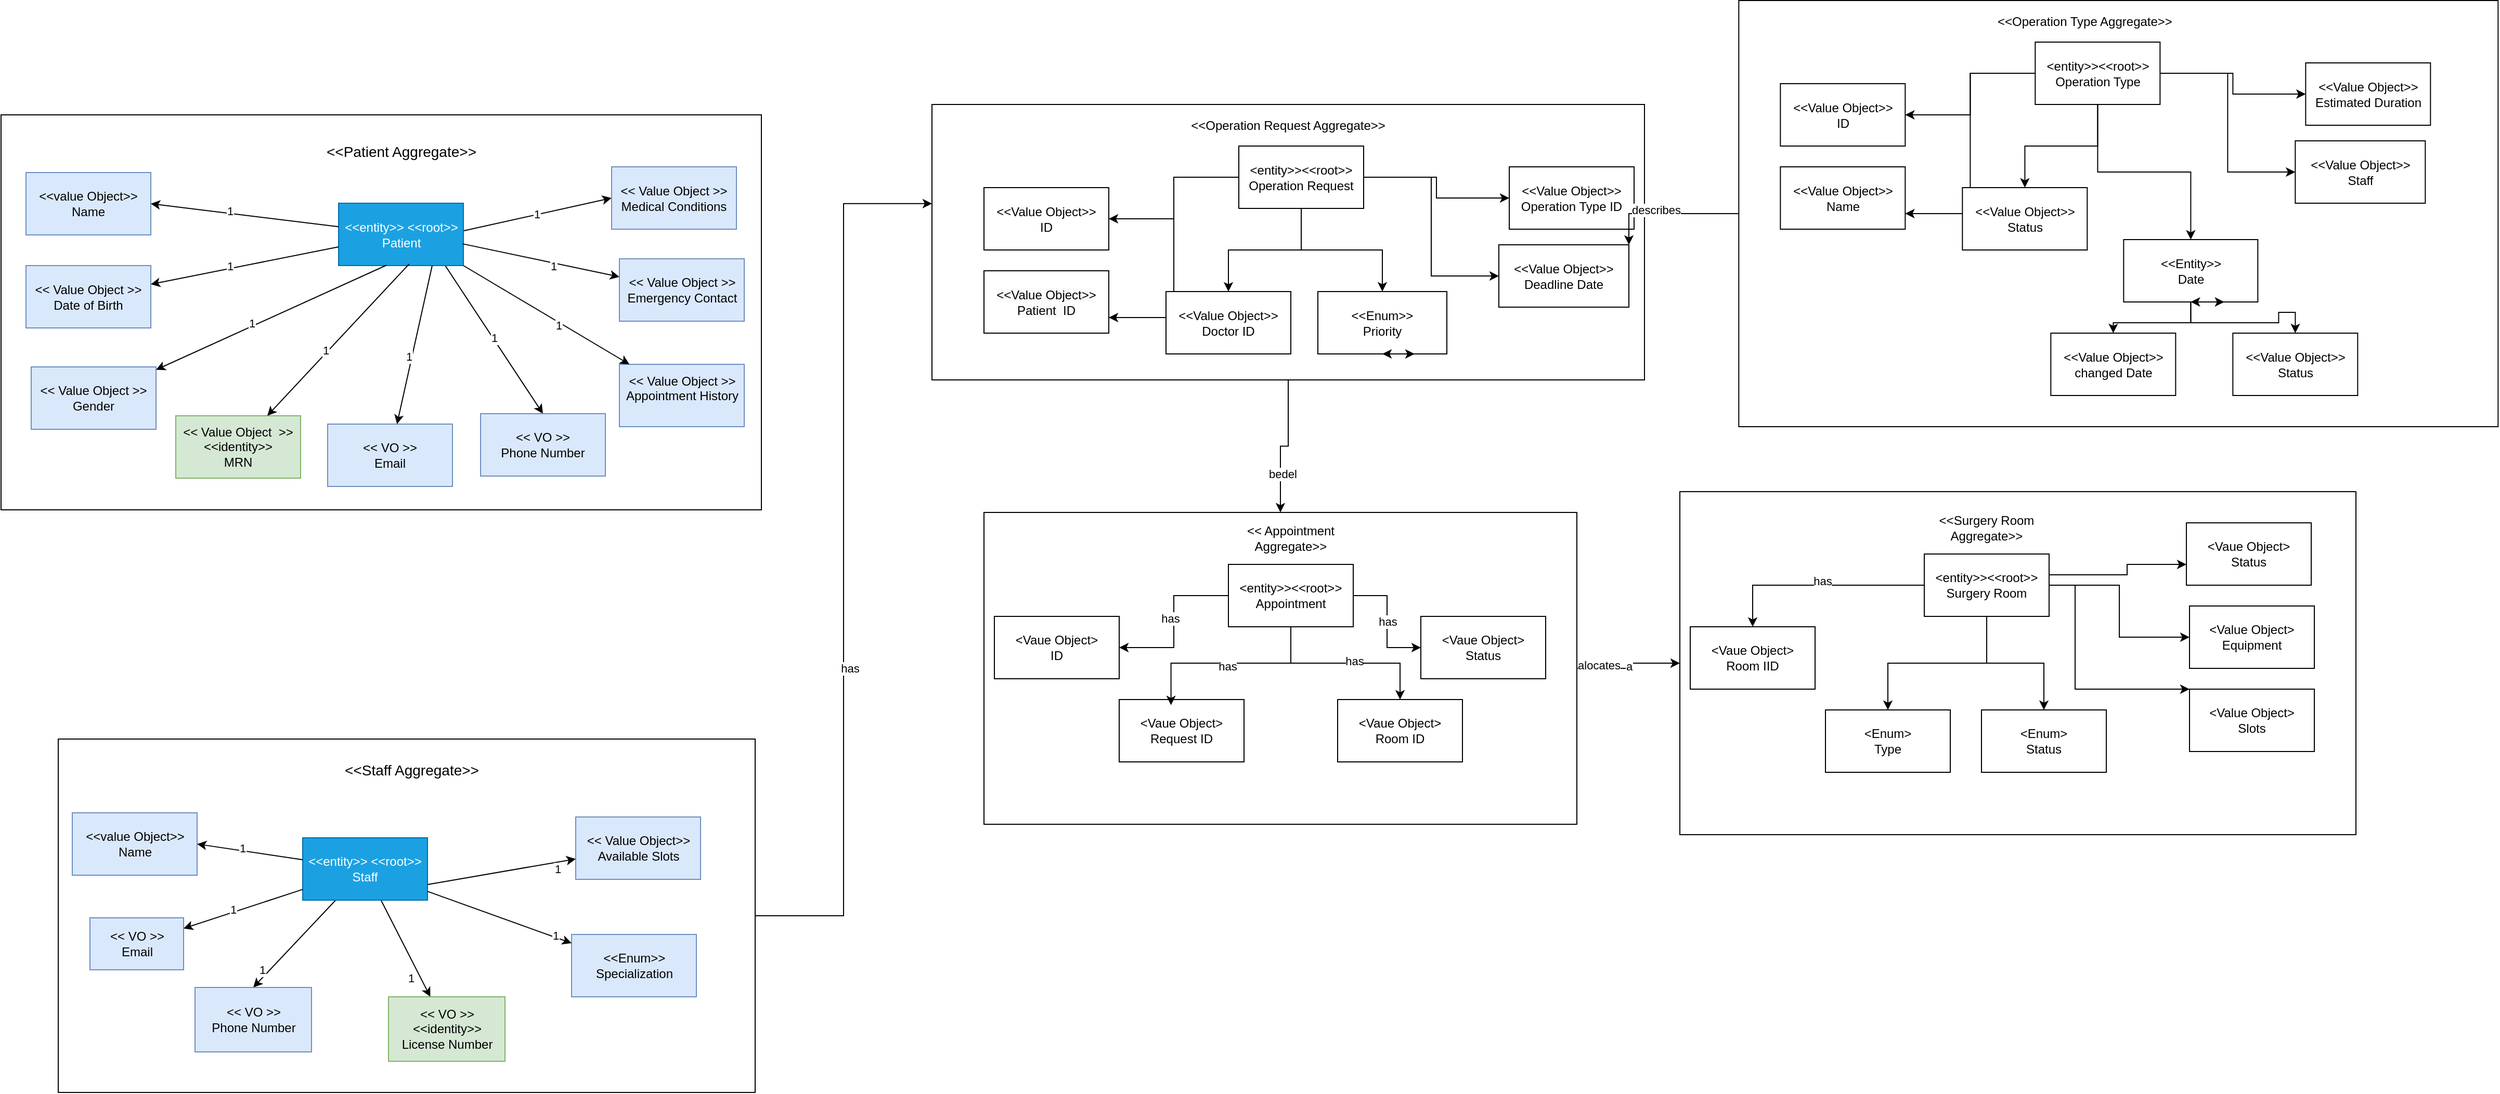 <mxfile version="24.7.17">
  <diagram name="Página-1" id="xOOwRSGVkReeLcyrMZhF">
    <mxGraphModel dx="2410" dy="1173" grid="0" gridSize="10" guides="1" tooltips="1" connect="1" arrows="1" fold="1" page="0" pageScale="1" pageWidth="827" pageHeight="1169" math="0" shadow="0">
      <root>
        <mxCell id="0" />
        <mxCell id="1" parent="0" />
        <mxCell id="wN8F5GumB-J_dPQ6Fp5H-1" value="" style="rounded=0;whiteSpace=wrap;html=1;" parent="1" vertex="1">
          <mxGeometry x="-824" y="-12.5" width="731" height="380" as="geometry" />
        </mxCell>
        <mxCell id="wN8F5GumB-J_dPQ6Fp5H-3" value="&lt;font style=&quot;font-size: 14px;&quot;&gt;&amp;lt;&amp;lt;Patient Aggregate&amp;gt;&amp;gt;&lt;/font&gt;" style="text;html=1;align=center;verticalAlign=middle;whiteSpace=wrap;rounded=0;" parent="1" vertex="1">
          <mxGeometry x="-524.5" y="3" width="170" height="40" as="geometry" />
        </mxCell>
        <mxCell id="7uiDFwIzhClPfmELk37a-361" style="edgeStyle=orthogonalEdgeStyle;rounded=0;orthogonalLoop=1;jettySize=auto;html=1;" parent="1" source="wN8F5GumB-J_dPQ6Fp5H-9" target="wN8F5GumB-J_dPQ6Fp5H-25" edge="1">
          <mxGeometry relative="1" as="geometry" />
        </mxCell>
        <mxCell id="7uiDFwIzhClPfmELk37a-362" value="bedel" style="edgeLabel;html=1;align=center;verticalAlign=middle;resizable=0;points=[];" parent="7uiDFwIzhClPfmELk37a-361" vertex="1" connectable="0">
          <mxGeometry x="0.438" y="2" relative="1" as="geometry">
            <mxPoint y="1" as="offset" />
          </mxGeometry>
        </mxCell>
        <mxCell id="wN8F5GumB-J_dPQ6Fp5H-9" value="" style="rounded=0;whiteSpace=wrap;html=1;" parent="1" vertex="1">
          <mxGeometry x="71" y="-22.5" width="685" height="265" as="geometry" />
        </mxCell>
        <mxCell id="wN8F5GumB-J_dPQ6Fp5H-10" value="&amp;lt;&amp;lt;Operation Request Aggregate&amp;gt;&amp;gt;" style="text;html=1;align=center;verticalAlign=middle;whiteSpace=wrap;rounded=0;" parent="1" vertex="1">
          <mxGeometry x="271" y="-17.5" width="285" height="30" as="geometry" />
        </mxCell>
        <mxCell id="7uiDFwIzhClPfmELk37a-375" value="a" style="edgeStyle=orthogonalEdgeStyle;rounded=0;orthogonalLoop=1;jettySize=auto;html=1;" parent="1" source="wN8F5GumB-J_dPQ6Fp5H-25" target="7uiDFwIzhClPfmELk37a-207" edge="1">
          <mxGeometry relative="1" as="geometry" />
        </mxCell>
        <mxCell id="7uiDFwIzhClPfmELk37a-376" value="alocates" style="edgeLabel;html=1;align=center;verticalAlign=middle;resizable=0;points=[];" parent="7uiDFwIzhClPfmELk37a-375" vertex="1" connectable="0">
          <mxGeometry x="-0.56" y="3" relative="1" as="geometry">
            <mxPoint x="-2" as="offset" />
          </mxGeometry>
        </mxCell>
        <mxCell id="wN8F5GumB-J_dPQ6Fp5H-25" value="" style="rounded=0;whiteSpace=wrap;html=1;" parent="1" vertex="1">
          <mxGeometry x="121" y="370" width="570" height="300" as="geometry" />
        </mxCell>
        <mxCell id="wN8F5GumB-J_dPQ6Fp5H-26" value="&amp;lt;&amp;lt; Appointment Aggregate&amp;gt;&amp;gt;" style="text;html=1;align=center;verticalAlign=middle;whiteSpace=wrap;rounded=0;" parent="1" vertex="1">
          <mxGeometry x="341" y="380" width="150" height="30" as="geometry" />
        </mxCell>
        <mxCell id="IDjlgX7JRH8aWyAQTHK2-2" style="rounded=0;orthogonalLoop=1;jettySize=auto;html=1;entryX=0;entryY=0.5;entryDx=0;entryDy=0;exitX=1.003;exitY=0.442;exitDx=0;exitDy=0;exitPerimeter=0;" edge="1" parent="1" source="wN8F5GumB-J_dPQ6Fp5H-30" target="IDjlgX7JRH8aWyAQTHK2-1">
          <mxGeometry relative="1" as="geometry" />
        </mxCell>
        <mxCell id="IDjlgX7JRH8aWyAQTHK2-7" value="1" style="edgeLabel;html=1;align=center;verticalAlign=middle;resizable=0;points=[];" vertex="1" connectable="0" parent="IDjlgX7JRH8aWyAQTHK2-2">
          <mxGeometry x="-0.008" y="1" relative="1" as="geometry">
            <mxPoint as="offset" />
          </mxGeometry>
        </mxCell>
        <mxCell id="IDjlgX7JRH8aWyAQTHK2-5" style="rounded=0;orthogonalLoop=1;jettySize=auto;html=1;entryX=0.5;entryY=0;entryDx=0;entryDy=0;exitX=0.846;exitY=0.975;exitDx=0;exitDy=0;exitPerimeter=0;" edge="1" parent="1" source="wN8F5GumB-J_dPQ6Fp5H-30" target="IDjlgX7JRH8aWyAQTHK2-4">
          <mxGeometry relative="1" as="geometry" />
        </mxCell>
        <mxCell id="IDjlgX7JRH8aWyAQTHK2-6" value="1" style="edgeLabel;html=1;align=center;verticalAlign=middle;resizable=0;points=[];" vertex="1" connectable="0" parent="IDjlgX7JRH8aWyAQTHK2-5">
          <mxGeometry x="-0.013" y="1" relative="1" as="geometry">
            <mxPoint as="offset" />
          </mxGeometry>
        </mxCell>
        <mxCell id="wN8F5GumB-J_dPQ6Fp5H-30" value="&amp;lt;&amp;lt;entity&amp;gt;&amp;gt; &amp;lt;&amp;lt;root&amp;gt;&amp;gt;&lt;div&gt;Patient&lt;/div&gt;" style="rounded=0;whiteSpace=wrap;html=1;fillColor=#1ba1e2;fontColor=#ffffff;strokeColor=#006EAF;" parent="1" vertex="1">
          <mxGeometry x="-499.5" y="72.5" width="120" height="60" as="geometry" />
        </mxCell>
        <mxCell id="wN8F5GumB-J_dPQ6Fp5H-37" value="&amp;lt;&amp;lt;value Object&amp;gt;&amp;gt;&lt;div&gt;Name&lt;br&gt;&lt;/div&gt;" style="rounded=0;whiteSpace=wrap;html=1;fillColor=#dae8fc;strokeColor=#6c8ebf;" parent="1" vertex="1">
          <mxGeometry x="-800" y="43" width="120" height="60" as="geometry" />
        </mxCell>
        <mxCell id="wN8F5GumB-J_dPQ6Fp5H-42" value="" style="endArrow=classic;html=1;rounded=0;entryX=1;entryY=0.5;entryDx=0;entryDy=0;" parent="1" source="wN8F5GumB-J_dPQ6Fp5H-30" target="wN8F5GumB-J_dPQ6Fp5H-37" edge="1">
          <mxGeometry width="50" height="50" relative="1" as="geometry">
            <mxPoint x="-479.5" y="207.5" as="sourcePoint" />
            <mxPoint x="-544.5" y="212.5" as="targetPoint" />
          </mxGeometry>
        </mxCell>
        <mxCell id="wN8F5GumB-J_dPQ6Fp5H-44" value="&lt;div&gt;1&lt;/div&gt;" style="edgeLabel;html=1;align=center;verticalAlign=middle;resizable=0;points=[];" parent="wN8F5GumB-J_dPQ6Fp5H-42" vertex="1" connectable="0">
          <mxGeometry x="0.158" y="-3" relative="1" as="geometry">
            <mxPoint as="offset" />
          </mxGeometry>
        </mxCell>
        <mxCell id="wN8F5GumB-J_dPQ6Fp5H-48" value="&amp;lt;&amp;lt; VO &amp;gt;&amp;gt;&lt;div&gt;Email&lt;/div&gt;" style="rounded=0;whiteSpace=wrap;html=1;fillColor=#dae8fc;strokeColor=#6c8ebf;" parent="1" vertex="1">
          <mxGeometry x="-510" y="285" width="120" height="60" as="geometry" />
        </mxCell>
        <mxCell id="wN8F5GumB-J_dPQ6Fp5H-49" value="" style="endArrow=classic;html=1;rounded=0;exitX=0.75;exitY=1;exitDx=0;exitDy=0;" parent="1" source="wN8F5GumB-J_dPQ6Fp5H-30" target="wN8F5GumB-J_dPQ6Fp5H-48" edge="1">
          <mxGeometry width="50" height="50" relative="1" as="geometry">
            <mxPoint x="-406.5" y="102.5" as="sourcePoint" />
            <mxPoint x="-364.5" y="202.5" as="targetPoint" />
          </mxGeometry>
        </mxCell>
        <mxCell id="wN8F5GumB-J_dPQ6Fp5H-50" value="1" style="edgeLabel;html=1;align=center;verticalAlign=middle;resizable=0;points=[];" parent="wN8F5GumB-J_dPQ6Fp5H-49" vertex="1" connectable="0">
          <mxGeometry x="0.158" y="-3" relative="1" as="geometry">
            <mxPoint as="offset" />
          </mxGeometry>
        </mxCell>
        <mxCell id="7uiDFwIzhClPfmELk37a-6" value="&amp;lt;&amp;lt; Value Object &amp;nbsp;&amp;gt;&amp;gt;&lt;div&gt;&amp;lt;&amp;lt;identity&amp;gt;&amp;gt;&lt;br&gt;&lt;div&gt;MRN&lt;/div&gt;&lt;/div&gt;" style="rounded=0;whiteSpace=wrap;html=1;fillColor=#d5e8d4;strokeColor=#82b366;" parent="1" vertex="1">
          <mxGeometry x="-656" y="277" width="120" height="60" as="geometry" />
        </mxCell>
        <mxCell id="7uiDFwIzhClPfmELk37a-7" value="" style="endArrow=classic;html=1;rounded=0;exitX=0.565;exitY=0.975;exitDx=0;exitDy=0;exitPerimeter=0;" parent="1" source="wN8F5GumB-J_dPQ6Fp5H-30" target="7uiDFwIzhClPfmELk37a-6" edge="1">
          <mxGeometry width="50" height="50" relative="1" as="geometry">
            <mxPoint x="-312" y="142.5" as="sourcePoint" />
            <mxPoint x="-237" y="212.5" as="targetPoint" />
          </mxGeometry>
        </mxCell>
        <mxCell id="7uiDFwIzhClPfmELk37a-8" value="1" style="edgeLabel;html=1;align=center;verticalAlign=middle;resizable=0;points=[];" parent="7uiDFwIzhClPfmELk37a-7" vertex="1" connectable="0">
          <mxGeometry x="0.158" y="-3" relative="1" as="geometry">
            <mxPoint as="offset" />
          </mxGeometry>
        </mxCell>
        <mxCell id="7uiDFwIzhClPfmELk37a-9" value="&amp;lt;&amp;lt; Value Object &amp;gt;&amp;gt;&lt;div&gt;Emergency Contact&lt;/div&gt;" style="rounded=0;whiteSpace=wrap;html=1;fillColor=#dae8fc;strokeColor=#6c8ebf;" parent="1" vertex="1">
          <mxGeometry x="-229.5" y="126" width="120" height="60" as="geometry" />
        </mxCell>
        <mxCell id="7uiDFwIzhClPfmELk37a-10" value="" style="endArrow=classic;html=1;rounded=0;exitX=0.993;exitY=0.651;exitDx=0;exitDy=0;exitPerimeter=0;" parent="1" source="wN8F5GumB-J_dPQ6Fp5H-30" target="7uiDFwIzhClPfmELk37a-9" edge="1">
          <mxGeometry width="50" height="50" relative="1" as="geometry">
            <mxPoint x="-163.5" y="112.5" as="sourcePoint" />
            <mxPoint x="-88.5" y="182.5" as="targetPoint" />
          </mxGeometry>
        </mxCell>
        <mxCell id="7uiDFwIzhClPfmELk37a-11" value="1" style="edgeLabel;html=1;align=center;verticalAlign=middle;resizable=0;points=[];" parent="7uiDFwIzhClPfmELk37a-10" vertex="1" connectable="0">
          <mxGeometry x="0.158" y="-3" relative="1" as="geometry">
            <mxPoint as="offset" />
          </mxGeometry>
        </mxCell>
        <mxCell id="7uiDFwIzhClPfmELk37a-13" value="&amp;lt;&amp;lt; Value Object &amp;gt;&amp;gt;&lt;div&gt;Appointment History&lt;/div&gt;&lt;div&gt;&lt;br&gt;&lt;/div&gt;" style="rounded=0;whiteSpace=wrap;html=1;fillColor=#dae8fc;strokeColor=#6c8ebf;" parent="1" vertex="1">
          <mxGeometry x="-229.5" y="227.5" width="120" height="60" as="geometry" />
        </mxCell>
        <mxCell id="7uiDFwIzhClPfmELk37a-14" value="" style="endArrow=classic;html=1;rounded=0;exitX=1;exitY=1;exitDx=0;exitDy=0;" parent="1" source="wN8F5GumB-J_dPQ6Fp5H-30" target="7uiDFwIzhClPfmELk37a-13" edge="1">
          <mxGeometry width="50" height="50" relative="1" as="geometry">
            <mxPoint x="-409.5" y="162.5" as="sourcePoint" />
            <mxPoint x="-334.5" y="232.5" as="targetPoint" />
          </mxGeometry>
        </mxCell>
        <mxCell id="7uiDFwIzhClPfmELk37a-15" value="1" style="edgeLabel;html=1;align=center;verticalAlign=middle;resizable=0;points=[];" parent="7uiDFwIzhClPfmELk37a-14" vertex="1" connectable="0">
          <mxGeometry x="0.158" y="-3" relative="1" as="geometry">
            <mxPoint as="offset" />
          </mxGeometry>
        </mxCell>
        <mxCell id="7uiDFwIzhClPfmELk37a-16" value="&amp;lt;&amp;lt; Value Object &amp;gt;&amp;gt;&lt;div&gt;Date of Birth&lt;/div&gt;" style="rounded=0;whiteSpace=wrap;html=1;fillColor=#dae8fc;strokeColor=#6c8ebf;" parent="1" vertex="1">
          <mxGeometry x="-800" y="132.5" width="120" height="60" as="geometry" />
        </mxCell>
        <mxCell id="7uiDFwIzhClPfmELk37a-17" value="" style="endArrow=classic;html=1;rounded=0;" parent="1" source="wN8F5GumB-J_dPQ6Fp5H-30" target="7uiDFwIzhClPfmELk37a-16" edge="1">
          <mxGeometry width="50" height="50" relative="1" as="geometry">
            <mxPoint x="-399.5" y="172.5" as="sourcePoint" />
            <mxPoint x="-324.5" y="242.5" as="targetPoint" />
          </mxGeometry>
        </mxCell>
        <mxCell id="7uiDFwIzhClPfmELk37a-18" value="&lt;div&gt;1&lt;/div&gt;" style="edgeLabel;html=1;align=center;verticalAlign=middle;resizable=0;points=[];" parent="7uiDFwIzhClPfmELk37a-17" vertex="1" connectable="0">
          <mxGeometry x="0.158" y="-3" relative="1" as="geometry">
            <mxPoint as="offset" />
          </mxGeometry>
        </mxCell>
        <mxCell id="7uiDFwIzhClPfmELk37a-19" value="&amp;lt;&amp;lt; Value Object &amp;gt;&amp;gt;&lt;div&gt;Gender&lt;/div&gt;" style="rounded=0;whiteSpace=wrap;html=1;fillColor=#dae8fc;strokeColor=#6c8ebf;" parent="1" vertex="1">
          <mxGeometry x="-795" y="230" width="120" height="60" as="geometry" />
        </mxCell>
        <mxCell id="7uiDFwIzhClPfmELk37a-20" value="" style="endArrow=classic;html=1;rounded=0;exitX=0.384;exitY=0.994;exitDx=0;exitDy=0;exitPerimeter=0;" parent="1" source="wN8F5GumB-J_dPQ6Fp5H-30" target="7uiDFwIzhClPfmELk37a-19" edge="1">
          <mxGeometry width="50" height="50" relative="1" as="geometry">
            <mxPoint x="-389.5" y="182.5" as="sourcePoint" />
            <mxPoint x="-314.5" y="252.5" as="targetPoint" />
          </mxGeometry>
        </mxCell>
        <mxCell id="7uiDFwIzhClPfmELk37a-21" value="1" style="edgeLabel;html=1;align=center;verticalAlign=middle;resizable=0;points=[];" parent="7uiDFwIzhClPfmELk37a-20" vertex="1" connectable="0">
          <mxGeometry x="0.158" y="-3" relative="1" as="geometry">
            <mxPoint as="offset" />
          </mxGeometry>
        </mxCell>
        <mxCell id="7uiDFwIzhClPfmELk37a-151" value="" style="rounded=0;whiteSpace=wrap;html=1;" parent="1" vertex="1">
          <mxGeometry x="-769" y="588" width="670" height="340" as="geometry" />
        </mxCell>
        <mxCell id="7uiDFwIzhClPfmELk37a-152" value="&lt;font style=&quot;font-size: 14px;&quot;&gt;&amp;lt;&amp;lt;Staff Aggregate&amp;gt;&amp;gt;&lt;/font&gt;" style="text;html=1;align=center;verticalAlign=middle;whiteSpace=wrap;rounded=0;" parent="1" vertex="1">
          <mxGeometry x="-514" y="598" width="170" height="40" as="geometry" />
        </mxCell>
        <mxCell id="IDjlgX7JRH8aWyAQTHK2-10" style="rounded=0;orthogonalLoop=1;jettySize=auto;html=1;entryX=0.5;entryY=0;entryDx=0;entryDy=0;" edge="1" parent="1" source="7uiDFwIzhClPfmELk37a-153" target="IDjlgX7JRH8aWyAQTHK2-9">
          <mxGeometry relative="1" as="geometry" />
        </mxCell>
        <mxCell id="IDjlgX7JRH8aWyAQTHK2-13" value="1" style="edgeLabel;html=1;align=center;verticalAlign=middle;resizable=0;points=[];" vertex="1" connectable="0" parent="IDjlgX7JRH8aWyAQTHK2-10">
          <mxGeometry x="-0.189" y="1" relative="1" as="geometry">
            <mxPoint x="-39" y="32" as="offset" />
          </mxGeometry>
        </mxCell>
        <mxCell id="IDjlgX7JRH8aWyAQTHK2-15" style="rounded=0;orthogonalLoop=1;jettySize=auto;html=1;" edge="1" parent="1" source="7uiDFwIzhClPfmELk37a-153" target="IDjlgX7JRH8aWyAQTHK2-11">
          <mxGeometry relative="1" as="geometry" />
        </mxCell>
        <mxCell id="IDjlgX7JRH8aWyAQTHK2-16" value="1" style="edgeLabel;html=1;align=center;verticalAlign=middle;resizable=0;points=[];" vertex="1" connectable="0" parent="IDjlgX7JRH8aWyAQTHK2-15">
          <mxGeometry x="-0.122" y="-1" relative="1" as="geometry">
            <mxPoint x="8" y="33" as="offset" />
          </mxGeometry>
        </mxCell>
        <mxCell id="7uiDFwIzhClPfmELk37a-153" value="&amp;lt;&amp;lt;entity&amp;gt;&amp;gt; &amp;lt;&amp;lt;root&amp;gt;&amp;gt;&lt;div&gt;Staff&lt;/div&gt;" style="rounded=0;whiteSpace=wrap;html=1;fillColor=#1ba1e2;fontColor=#ffffff;strokeColor=#006EAF;" parent="1" vertex="1">
          <mxGeometry x="-534" y="683" width="120" height="60" as="geometry" />
        </mxCell>
        <mxCell id="7uiDFwIzhClPfmELk37a-156" value="&amp;lt;&amp;lt;value Object&amp;gt;&amp;gt;&lt;div&gt;Name&lt;/div&gt;" style="rounded=0;whiteSpace=wrap;html=1;fillColor=#dae8fc;strokeColor=#6c8ebf;" parent="1" vertex="1">
          <mxGeometry x="-755.5" y="659" width="120" height="60" as="geometry" />
        </mxCell>
        <mxCell id="7uiDFwIzhClPfmELk37a-160" value="" style="endArrow=classic;html=1;rounded=0;entryX=1;entryY=0.5;entryDx=0;entryDy=0;" parent="1" source="7uiDFwIzhClPfmELk37a-153" target="7uiDFwIzhClPfmELk37a-156" edge="1">
          <mxGeometry width="50" height="50" relative="1" as="geometry">
            <mxPoint x="-524" y="818" as="sourcePoint" />
            <mxPoint x="-589" y="823" as="targetPoint" />
          </mxGeometry>
        </mxCell>
        <mxCell id="7uiDFwIzhClPfmELk37a-161" value="1" style="edgeLabel;html=1;align=center;verticalAlign=middle;resizable=0;points=[];" parent="7uiDFwIzhClPfmELk37a-160" vertex="1" connectable="0">
          <mxGeometry x="0.158" y="-3" relative="1" as="geometry">
            <mxPoint as="offset" />
          </mxGeometry>
        </mxCell>
        <mxCell id="7uiDFwIzhClPfmELk37a-169" value="&amp;lt;&amp;lt; Value Object&amp;gt;&amp;gt;&lt;div&gt;Available Slots&lt;/div&gt;" style="rounded=0;whiteSpace=wrap;html=1;fillColor=#dae8fc;strokeColor=#6c8ebf;" parent="1" vertex="1">
          <mxGeometry x="-271.5" y="663" width="120" height="60" as="geometry" />
        </mxCell>
        <mxCell id="7uiDFwIzhClPfmELk37a-170" value="" style="endArrow=classic;html=1;rounded=0;exitX=1;exitY=0.75;exitDx=0;exitDy=0;" parent="1" source="7uiDFwIzhClPfmELk37a-153" target="7uiDFwIzhClPfmELk37a-169" edge="1">
          <mxGeometry width="50" height="50" relative="1" as="geometry">
            <mxPoint x="-208" y="723" as="sourcePoint" />
            <mxPoint x="-133" y="793" as="targetPoint" />
          </mxGeometry>
        </mxCell>
        <mxCell id="7uiDFwIzhClPfmELk37a-171" value="1" style="edgeLabel;html=1;align=center;verticalAlign=middle;resizable=0;points=[];" parent="7uiDFwIzhClPfmELk37a-170" vertex="1" connectable="0">
          <mxGeometry x="0.158" y="-3" relative="1" as="geometry">
            <mxPoint x="42" y="-4" as="offset" />
          </mxGeometry>
        </mxCell>
        <mxCell id="7uiDFwIzhClPfmELk37a-175" value="&amp;lt;&amp;lt;Enum&amp;gt;&amp;gt;&lt;div&gt;Specialization&lt;/div&gt;" style="rounded=0;whiteSpace=wrap;html=1;fillColor=#dae8fc;strokeColor=#6c8ebf;" parent="1" vertex="1">
          <mxGeometry x="-275.5" y="776" width="120" height="60" as="geometry" />
        </mxCell>
        <mxCell id="7uiDFwIzhClPfmELk37a-176" value="" style="endArrow=classic;html=1;rounded=0;" parent="1" source="7uiDFwIzhClPfmELk37a-153" target="7uiDFwIzhClPfmELk37a-175" edge="1">
          <mxGeometry width="50" height="50" relative="1" as="geometry">
            <mxPoint x="-444" y="783" as="sourcePoint" />
            <mxPoint x="-369" y="853" as="targetPoint" />
          </mxGeometry>
        </mxCell>
        <mxCell id="7uiDFwIzhClPfmELk37a-177" value="1" style="edgeLabel;html=1;align=center;verticalAlign=middle;resizable=0;points=[];" parent="7uiDFwIzhClPfmELk37a-176" vertex="1" connectable="0">
          <mxGeometry x="0.158" y="-3" relative="1" as="geometry">
            <mxPoint x="44" y="11" as="offset" />
          </mxGeometry>
        </mxCell>
        <mxCell id="7uiDFwIzhClPfmELk37a-183" value="&amp;lt;&amp;lt; VO &amp;gt;&amp;gt;&lt;div&gt;Email&lt;/div&gt;" style="rounded=0;whiteSpace=wrap;html=1;fillColor=#dae8fc;strokeColor=#6c8ebf;" parent="1" vertex="1">
          <mxGeometry x="-738.5" y="760" width="90" height="50" as="geometry" />
        </mxCell>
        <mxCell id="7uiDFwIzhClPfmELk37a-184" value="" style="endArrow=classic;html=1;rounded=0;" parent="1" source="7uiDFwIzhClPfmELk37a-153" target="7uiDFwIzhClPfmELk37a-183" edge="1">
          <mxGeometry width="50" height="50" relative="1" as="geometry">
            <mxPoint x="-474" y="753" as="sourcePoint" />
            <mxPoint x="-454" y="823" as="targetPoint" />
          </mxGeometry>
        </mxCell>
        <mxCell id="7uiDFwIzhClPfmELk37a-185" value="&lt;div&gt;1&lt;/div&gt;" style="edgeLabel;html=1;align=center;verticalAlign=middle;resizable=0;points=[];" parent="7uiDFwIzhClPfmELk37a-184" vertex="1" connectable="0">
          <mxGeometry x="0.158" y="-3" relative="1" as="geometry">
            <mxPoint as="offset" />
          </mxGeometry>
        </mxCell>
        <mxCell id="7uiDFwIzhClPfmELk37a-195" value="" style="edgeStyle=orthogonalEdgeStyle;rounded=0;orthogonalLoop=1;jettySize=auto;html=1;" parent="1" source="7uiDFwIzhClPfmELk37a-193" target="7uiDFwIzhClPfmELk37a-194" edge="1">
          <mxGeometry relative="1" as="geometry" />
        </mxCell>
        <mxCell id="7uiDFwIzhClPfmELk37a-196" value="has" style="edgeLabel;html=1;align=center;verticalAlign=middle;resizable=0;points=[];" parent="7uiDFwIzhClPfmELk37a-195" vertex="1" connectable="0">
          <mxGeometry x="-0.041" y="-4" relative="1" as="geometry">
            <mxPoint as="offset" />
          </mxGeometry>
        </mxCell>
        <mxCell id="7uiDFwIzhClPfmELk37a-199" value="" style="edgeStyle=orthogonalEdgeStyle;rounded=0;orthogonalLoop=1;jettySize=auto;html=1;" parent="1" source="7uiDFwIzhClPfmELk37a-193" target="7uiDFwIzhClPfmELk37a-201" edge="1">
          <mxGeometry relative="1" as="geometry" />
        </mxCell>
        <mxCell id="7uiDFwIzhClPfmELk37a-244" value="has" style="edgeLabel;html=1;align=center;verticalAlign=middle;resizable=0;points=[];" parent="7uiDFwIzhClPfmELk37a-199" vertex="1" connectable="0">
          <mxGeometry x="0.092" y="2" relative="1" as="geometry">
            <mxPoint as="offset" />
          </mxGeometry>
        </mxCell>
        <mxCell id="7uiDFwIzhClPfmELk37a-204" value="has" style="edgeStyle=orthogonalEdgeStyle;rounded=0;orthogonalLoop=1;jettySize=auto;html=1;" parent="1" source="7uiDFwIzhClPfmELk37a-193" target="7uiDFwIzhClPfmELk37a-203" edge="1">
          <mxGeometry relative="1" as="geometry" />
        </mxCell>
        <mxCell id="7uiDFwIzhClPfmELk37a-193" value="&amp;lt;entity&amp;gt;&amp;gt;&amp;lt;&amp;lt;root&amp;gt;&amp;gt;&lt;div&gt;Appointment&lt;/div&gt;" style="rounded=0;whiteSpace=wrap;html=1;" parent="1" vertex="1">
          <mxGeometry x="356" y="420" width="120" height="60" as="geometry" />
        </mxCell>
        <mxCell id="7uiDFwIzhClPfmELk37a-194" value="&amp;lt;Vaue Object&amp;gt;&lt;div&gt;ID&lt;/div&gt;" style="rounded=0;whiteSpace=wrap;html=1;" parent="1" vertex="1">
          <mxGeometry x="131" y="470" width="120" height="60" as="geometry" />
        </mxCell>
        <mxCell id="7uiDFwIzhClPfmELk37a-198" value="&amp;lt;Vaue Object&amp;gt;&lt;div&gt;Request ID&lt;/div&gt;" style="rounded=0;whiteSpace=wrap;html=1;" parent="1" vertex="1">
          <mxGeometry x="251" y="550" width="120" height="60" as="geometry" />
        </mxCell>
        <mxCell id="7uiDFwIzhClPfmELk37a-201" value="&amp;lt;Vaue Object&amp;gt;&lt;div&gt;Room ID&lt;/div&gt;" style="rounded=0;whiteSpace=wrap;html=1;" parent="1" vertex="1">
          <mxGeometry x="461" y="550" width="120" height="60" as="geometry" />
        </mxCell>
        <mxCell id="7uiDFwIzhClPfmELk37a-202" value="" style="edgeStyle=orthogonalEdgeStyle;rounded=0;orthogonalLoop=1;jettySize=auto;html=1;entryX=0.415;entryY=0.09;entryDx=0;entryDy=0;entryPerimeter=0;" parent="1" source="7uiDFwIzhClPfmELk37a-193" target="7uiDFwIzhClPfmELk37a-198" edge="1">
          <mxGeometry relative="1" as="geometry">
            <mxPoint x="411" y="490" as="sourcePoint" />
            <mxPoint x="501" y="560" as="targetPoint" />
          </mxGeometry>
        </mxCell>
        <mxCell id="7uiDFwIzhClPfmELk37a-243" value="has" style="edgeLabel;html=1;align=center;verticalAlign=middle;resizable=0;points=[];" parent="7uiDFwIzhClPfmELk37a-202" vertex="1" connectable="0">
          <mxGeometry x="0.006" y="3" relative="1" as="geometry">
            <mxPoint as="offset" />
          </mxGeometry>
        </mxCell>
        <mxCell id="7uiDFwIzhClPfmELk37a-203" value="&amp;lt;Vaue Object&amp;gt;&lt;br&gt;&lt;div&gt;Status&lt;/div&gt;" style="whiteSpace=wrap;html=1;rounded=0;" parent="1" vertex="1">
          <mxGeometry x="541" y="470" width="120" height="60" as="geometry" />
        </mxCell>
        <mxCell id="7uiDFwIzhClPfmELk37a-207" value="" style="rounded=0;whiteSpace=wrap;html=1;" parent="1" vertex="1">
          <mxGeometry x="790" y="350" width="650" height="330" as="geometry" />
        </mxCell>
        <mxCell id="7uiDFwIzhClPfmELk37a-208" value="&amp;lt;&amp;lt;Surgery Room Aggregate&amp;gt;&amp;gt;" style="text;html=1;align=center;verticalAlign=middle;whiteSpace=wrap;rounded=0;" parent="1" vertex="1">
          <mxGeometry x="1010" y="370" width="150" height="30" as="geometry" />
        </mxCell>
        <mxCell id="7uiDFwIzhClPfmELk37a-209" value="" style="edgeStyle=orthogonalEdgeStyle;rounded=0;orthogonalLoop=1;jettySize=auto;html=1;" parent="1" source="7uiDFwIzhClPfmELk37a-213" target="7uiDFwIzhClPfmELk37a-214" edge="1">
          <mxGeometry relative="1" as="geometry" />
        </mxCell>
        <mxCell id="7uiDFwIzhClPfmELk37a-210" value="has" style="edgeLabel;html=1;align=center;verticalAlign=middle;resizable=0;points=[];" parent="7uiDFwIzhClPfmELk37a-209" vertex="1" connectable="0">
          <mxGeometry x="-0.041" y="-4" relative="1" as="geometry">
            <mxPoint as="offset" />
          </mxGeometry>
        </mxCell>
        <mxCell id="7uiDFwIzhClPfmELk37a-211" value="" style="edgeStyle=orthogonalEdgeStyle;rounded=0;orthogonalLoop=1;jettySize=auto;html=1;" parent="1" source="7uiDFwIzhClPfmELk37a-213" target="7uiDFwIzhClPfmELk37a-216" edge="1">
          <mxGeometry relative="1" as="geometry" />
        </mxCell>
        <mxCell id="7uiDFwIzhClPfmELk37a-212" value="" style="edgeStyle=orthogonalEdgeStyle;rounded=0;orthogonalLoop=1;jettySize=auto;html=1;" parent="1" source="7uiDFwIzhClPfmELk37a-213" target="7uiDFwIzhClPfmELk37a-218" edge="1">
          <mxGeometry relative="1" as="geometry">
            <Array as="points">
              <mxPoint x="1220" y="430" />
              <mxPoint x="1220" y="420" />
            </Array>
          </mxGeometry>
        </mxCell>
        <mxCell id="7uiDFwIzhClPfmELk37a-241" style="edgeStyle=orthogonalEdgeStyle;rounded=0;orthogonalLoop=1;jettySize=auto;html=1;" parent="1" source="7uiDFwIzhClPfmELk37a-213" target="7uiDFwIzhClPfmELk37a-236" edge="1">
          <mxGeometry relative="1" as="geometry">
            <Array as="points">
              <mxPoint x="1170" y="440" />
              <mxPoint x="1170" y="540" />
              <mxPoint x="1340" y="540" />
            </Array>
          </mxGeometry>
        </mxCell>
        <mxCell id="7uiDFwIzhClPfmELk37a-242" style="edgeStyle=orthogonalEdgeStyle;rounded=0;orthogonalLoop=1;jettySize=auto;html=1;" parent="1" source="7uiDFwIzhClPfmELk37a-213" target="7uiDFwIzhClPfmELk37a-232" edge="1">
          <mxGeometry relative="1" as="geometry" />
        </mxCell>
        <mxCell id="7uiDFwIzhClPfmELk37a-213" value="&amp;lt;entity&amp;gt;&amp;gt;&amp;lt;&amp;lt;root&amp;gt;&amp;gt;&lt;div&gt;Surgery Room&lt;/div&gt;" style="rounded=0;whiteSpace=wrap;html=1;" parent="1" vertex="1">
          <mxGeometry x="1025" y="410" width="120" height="60" as="geometry" />
        </mxCell>
        <mxCell id="7uiDFwIzhClPfmELk37a-214" value="&amp;lt;Vaue Object&amp;gt;&lt;div&gt;Room IID&lt;/div&gt;" style="rounded=0;whiteSpace=wrap;html=1;" parent="1" vertex="1">
          <mxGeometry x="800" y="480" width="120" height="60" as="geometry" />
        </mxCell>
        <mxCell id="7uiDFwIzhClPfmELk37a-215" value="&amp;lt;E&lt;span style=&quot;white-space: pre;&quot;&gt;num&lt;/span&gt;&amp;gt;&lt;div&gt;Type&lt;/div&gt;" style="rounded=0;whiteSpace=wrap;html=1;" parent="1" vertex="1">
          <mxGeometry x="930" y="560" width="120" height="60" as="geometry" />
        </mxCell>
        <mxCell id="7uiDFwIzhClPfmELk37a-216" value="&amp;lt;Enum&amp;gt;&lt;div&gt;Status&lt;/div&gt;" style="rounded=0;whiteSpace=wrap;html=1;" parent="1" vertex="1">
          <mxGeometry x="1080" y="560" width="120" height="60" as="geometry" />
        </mxCell>
        <mxCell id="7uiDFwIzhClPfmELk37a-217" value="" style="edgeStyle=orthogonalEdgeStyle;rounded=0;orthogonalLoop=1;jettySize=auto;html=1;entryX=0.5;entryY=0;entryDx=0;entryDy=0;" parent="1" source="7uiDFwIzhClPfmELk37a-213" target="7uiDFwIzhClPfmELk37a-215" edge="1">
          <mxGeometry relative="1" as="geometry">
            <mxPoint x="1075.2" y="500" as="sourcePoint" />
            <mxPoint x="960" y="575.4" as="targetPoint" />
          </mxGeometry>
        </mxCell>
        <mxCell id="7uiDFwIzhClPfmELk37a-218" value="&amp;lt;Vaue Object&amp;gt;&lt;br&gt;&lt;div&gt;Status&lt;/div&gt;" style="whiteSpace=wrap;html=1;rounded=0;" parent="1" vertex="1">
          <mxGeometry x="1277" y="380" width="120" height="60" as="geometry" />
        </mxCell>
        <mxCell id="7uiDFwIzhClPfmELk37a-232" value="&amp;lt;Value Object&amp;gt;&lt;div&gt;Equipment&lt;/div&gt;" style="rounded=0;whiteSpace=wrap;html=1;" parent="1" vertex="1">
          <mxGeometry x="1280" y="460" width="120" height="60" as="geometry" />
        </mxCell>
        <mxCell id="7uiDFwIzhClPfmELk37a-236" value="&amp;lt;Value Object&amp;gt;&lt;div&gt;Slots&lt;/div&gt;" style="rounded=0;whiteSpace=wrap;html=1;" parent="1" vertex="1">
          <mxGeometry x="1280" y="540" width="120" height="60" as="geometry" />
        </mxCell>
        <mxCell id="7uiDFwIzhClPfmELk37a-252" value="" style="edgeStyle=orthogonalEdgeStyle;rounded=0;orthogonalLoop=1;jettySize=auto;html=1;" parent="1" source="7uiDFwIzhClPfmELk37a-249" target="7uiDFwIzhClPfmELk37a-251" edge="1">
          <mxGeometry relative="1" as="geometry" />
        </mxCell>
        <mxCell id="7uiDFwIzhClPfmELk37a-255" value="" style="edgeStyle=orthogonalEdgeStyle;rounded=0;orthogonalLoop=1;jettySize=auto;html=1;" parent="1" source="7uiDFwIzhClPfmELk37a-249" target="7uiDFwIzhClPfmELk37a-254" edge="1">
          <mxGeometry relative="1" as="geometry" />
        </mxCell>
        <mxCell id="7uiDFwIzhClPfmELk37a-258" value="" style="edgeStyle=orthogonalEdgeStyle;rounded=0;orthogonalLoop=1;jettySize=auto;html=1;" parent="1" source="7uiDFwIzhClPfmELk37a-249" target="7uiDFwIzhClPfmELk37a-257" edge="1">
          <mxGeometry relative="1" as="geometry" />
        </mxCell>
        <mxCell id="7uiDFwIzhClPfmELk37a-264" style="edgeStyle=orthogonalEdgeStyle;rounded=0;orthogonalLoop=1;jettySize=auto;html=1;entryX=1;entryY=0.75;entryDx=0;entryDy=0;" parent="1" source="7uiDFwIzhClPfmELk37a-249" target="7uiDFwIzhClPfmELk37a-259" edge="1">
          <mxGeometry relative="1" as="geometry" />
        </mxCell>
        <mxCell id="7uiDFwIzhClPfmELk37a-271" style="edgeStyle=orthogonalEdgeStyle;rounded=0;orthogonalLoop=1;jettySize=auto;html=1;" parent="1" source="7uiDFwIzhClPfmELk37a-249" target="7uiDFwIzhClPfmELk37a-266" edge="1">
          <mxGeometry relative="1" as="geometry" />
        </mxCell>
        <mxCell id="7uiDFwIzhClPfmELk37a-275" style="edgeStyle=orthogonalEdgeStyle;rounded=0;orthogonalLoop=1;jettySize=auto;html=1;entryX=0;entryY=0.5;entryDx=0;entryDy=0;" parent="1" source="7uiDFwIzhClPfmELk37a-249" target="7uiDFwIzhClPfmELk37a-265" edge="1">
          <mxGeometry relative="1" as="geometry" />
        </mxCell>
        <mxCell id="7uiDFwIzhClPfmELk37a-249" value="&amp;lt;entity&amp;gt;&amp;gt;&amp;lt;&amp;lt;root&amp;gt;&amp;gt;&lt;div&gt;Operation Request&lt;/div&gt;" style="rounded=0;whiteSpace=wrap;html=1;" parent="1" vertex="1">
          <mxGeometry x="366" y="17.5" width="120" height="60" as="geometry" />
        </mxCell>
        <mxCell id="7uiDFwIzhClPfmELk37a-251" value="&amp;lt;&amp;lt;Value Object&amp;gt;&amp;gt;&lt;div&gt;Operation Type ID&lt;/div&gt;" style="rounded=0;whiteSpace=wrap;html=1;" parent="1" vertex="1">
          <mxGeometry x="626" y="37.5" width="120" height="60" as="geometry" />
        </mxCell>
        <mxCell id="7uiDFwIzhClPfmELk37a-253" style="edgeStyle=orthogonalEdgeStyle;rounded=0;orthogonalLoop=1;jettySize=auto;html=1;exitX=0.5;exitY=1;exitDx=0;exitDy=0;" parent="1" source="7uiDFwIzhClPfmELk37a-249" target="7uiDFwIzhClPfmELk37a-249" edge="1">
          <mxGeometry relative="1" as="geometry" />
        </mxCell>
        <mxCell id="7uiDFwIzhClPfmELk37a-254" value="&amp;lt;&amp;lt;Value Object&amp;gt;&amp;gt;&lt;div&gt;Doctor ID&lt;/div&gt;" style="rounded=0;whiteSpace=wrap;html=1;" parent="1" vertex="1">
          <mxGeometry x="296" y="157.5" width="120" height="60" as="geometry" />
        </mxCell>
        <mxCell id="7uiDFwIzhClPfmELk37a-257" value="&amp;lt;&amp;lt;Value Object&amp;gt;&amp;gt;&lt;div&gt;ID&lt;/div&gt;" style="rounded=0;whiteSpace=wrap;html=1;" parent="1" vertex="1">
          <mxGeometry x="121" y="57.5" width="120" height="60" as="geometry" />
        </mxCell>
        <mxCell id="7uiDFwIzhClPfmELk37a-259" value="&lt;span style=&quot;caret-color: rgb(0, 0, 0); color: rgb(0, 0, 0); font-family: Helvetica; font-size: 12px; font-style: normal; font-variant-caps: normal; font-weight: 400; letter-spacing: normal; orphans: auto; text-align: center; text-indent: 0px; text-transform: none; white-space: normal; widows: auto; word-spacing: 0px; -webkit-text-stroke-width: 0px; background-color: rgb(251, 251, 251); text-decoration: none; display: inline !important; float: none;&quot;&gt;&amp;lt;&amp;lt;Value Object&amp;gt;&amp;gt;&lt;/span&gt;&lt;br class=&quot;Apple-interchange-newline&quot;&gt;&lt;div&gt;&lt;span style=&quot;caret-color: rgb(0, 0, 0); color: rgb(0, 0, 0); font-family: Helvetica; font-size: 12px; font-style: normal; font-variant-caps: normal; font-weight: 400; letter-spacing: normal; orphans: auto; text-align: center; text-indent: 0px; text-transform: none; white-space: normal; widows: auto; word-spacing: 0px; -webkit-text-stroke-width: 0px; background-color: rgb(251, 251, 251); text-decoration: none; display: inline !important; float: none;&quot;&gt;Patient &amp;nbsp;ID&lt;/span&gt;&lt;/div&gt;" style="rounded=0;whiteSpace=wrap;html=1;" parent="1" vertex="1">
          <mxGeometry x="121" y="137.5" width="120" height="60" as="geometry" />
        </mxCell>
        <mxCell id="7uiDFwIzhClPfmELk37a-265" value="&amp;lt;&amp;lt;Value Object&amp;gt;&amp;gt;&lt;div&gt;Deadline Date&lt;/div&gt;" style="rounded=0;whiteSpace=wrap;html=1;" parent="1" vertex="1">
          <mxGeometry x="616" y="112.5" width="125" height="60" as="geometry" />
        </mxCell>
        <mxCell id="7uiDFwIzhClPfmELk37a-266" value="&amp;lt;&amp;lt;Enum&amp;gt;&amp;gt;&lt;div&gt;Priority&lt;/div&gt;" style="rounded=0;whiteSpace=wrap;html=1;" parent="1" vertex="1">
          <mxGeometry x="442" y="157.5" width="124" height="60" as="geometry" />
        </mxCell>
        <mxCell id="7uiDFwIzhClPfmELk37a-269" style="edgeStyle=orthogonalEdgeStyle;rounded=0;orthogonalLoop=1;jettySize=auto;html=1;exitX=0.75;exitY=1;exitDx=0;exitDy=0;entryX=0.5;entryY=1;entryDx=0;entryDy=0;" parent="1" source="7uiDFwIzhClPfmELk37a-266" target="7uiDFwIzhClPfmELk37a-266" edge="1">
          <mxGeometry relative="1" as="geometry" />
        </mxCell>
        <mxCell id="7uiDFwIzhClPfmELk37a-272" style="edgeStyle=orthogonalEdgeStyle;rounded=0;orthogonalLoop=1;jettySize=auto;html=1;exitX=0.5;exitY=1;exitDx=0;exitDy=0;entryX=0.75;entryY=1;entryDx=0;entryDy=0;" parent="1" source="7uiDFwIzhClPfmELk37a-266" target="7uiDFwIzhClPfmELk37a-266" edge="1">
          <mxGeometry relative="1" as="geometry" />
        </mxCell>
        <mxCell id="7uiDFwIzhClPfmELk37a-359" style="edgeStyle=orthogonalEdgeStyle;rounded=0;orthogonalLoop=1;jettySize=auto;html=1;entryX=1;entryY=0;entryDx=0;entryDy=0;" parent="1" source="7uiDFwIzhClPfmELk37a-330" target="7uiDFwIzhClPfmELk37a-265" edge="1">
          <mxGeometry relative="1" as="geometry" />
        </mxCell>
        <mxCell id="7uiDFwIzhClPfmELk37a-360" value="describes" style="edgeLabel;html=1;align=center;verticalAlign=middle;resizable=0;points=[];" parent="7uiDFwIzhClPfmELk37a-359" vertex="1" connectable="0">
          <mxGeometry x="0.178" y="-4" relative="1" as="geometry">
            <mxPoint as="offset" />
          </mxGeometry>
        </mxCell>
        <mxCell id="7uiDFwIzhClPfmELk37a-330" value="" style="rounded=0;whiteSpace=wrap;html=1;" parent="1" vertex="1">
          <mxGeometry x="846.67" y="-122.5" width="730" height="410" as="geometry" />
        </mxCell>
        <mxCell id="7uiDFwIzhClPfmELk37a-331" value="&amp;lt;&amp;lt;Operation Type Aggregate&amp;gt;&amp;gt;" style="text;html=1;align=center;verticalAlign=middle;whiteSpace=wrap;rounded=0;" parent="1" vertex="1">
          <mxGeometry x="1036.67" y="-117.5" width="285" height="30" as="geometry" />
        </mxCell>
        <mxCell id="7uiDFwIzhClPfmELk37a-332" value="" style="edgeStyle=orthogonalEdgeStyle;rounded=0;orthogonalLoop=1;jettySize=auto;html=1;" parent="1" source="7uiDFwIzhClPfmELk37a-338" target="7uiDFwIzhClPfmELk37a-339" edge="1">
          <mxGeometry relative="1" as="geometry" />
        </mxCell>
        <mxCell id="7uiDFwIzhClPfmELk37a-333" value="" style="edgeStyle=orthogonalEdgeStyle;rounded=0;orthogonalLoop=1;jettySize=auto;html=1;" parent="1" source="7uiDFwIzhClPfmELk37a-338" target="7uiDFwIzhClPfmELk37a-341" edge="1">
          <mxGeometry relative="1" as="geometry" />
        </mxCell>
        <mxCell id="7uiDFwIzhClPfmELk37a-334" value="" style="edgeStyle=orthogonalEdgeStyle;rounded=0;orthogonalLoop=1;jettySize=auto;html=1;" parent="1" source="7uiDFwIzhClPfmELk37a-338" target="7uiDFwIzhClPfmELk37a-342" edge="1">
          <mxGeometry relative="1" as="geometry" />
        </mxCell>
        <mxCell id="7uiDFwIzhClPfmELk37a-335" style="edgeStyle=orthogonalEdgeStyle;rounded=0;orthogonalLoop=1;jettySize=auto;html=1;entryX=1;entryY=0.75;entryDx=0;entryDy=0;" parent="1" source="7uiDFwIzhClPfmELk37a-338" target="7uiDFwIzhClPfmELk37a-343" edge="1">
          <mxGeometry relative="1" as="geometry" />
        </mxCell>
        <mxCell id="7uiDFwIzhClPfmELk37a-336" style="edgeStyle=orthogonalEdgeStyle;rounded=0;orthogonalLoop=1;jettySize=auto;html=1;" parent="1" source="7uiDFwIzhClPfmELk37a-338" target="7uiDFwIzhClPfmELk37a-345" edge="1">
          <mxGeometry relative="1" as="geometry" />
        </mxCell>
        <mxCell id="7uiDFwIzhClPfmELk37a-337" style="edgeStyle=orthogonalEdgeStyle;rounded=0;orthogonalLoop=1;jettySize=auto;html=1;entryX=0;entryY=0.5;entryDx=0;entryDy=0;" parent="1" source="7uiDFwIzhClPfmELk37a-338" target="7uiDFwIzhClPfmELk37a-344" edge="1">
          <mxGeometry relative="1" as="geometry" />
        </mxCell>
        <mxCell id="7uiDFwIzhClPfmELk37a-338" value="&amp;lt;entity&amp;gt;&amp;gt;&amp;lt;&amp;lt;root&amp;gt;&amp;gt;&lt;div&gt;Operation Type&lt;/div&gt;" style="rounded=0;whiteSpace=wrap;html=1;" parent="1" vertex="1">
          <mxGeometry x="1131.67" y="-82.5" width="120" height="60" as="geometry" />
        </mxCell>
        <mxCell id="7uiDFwIzhClPfmELk37a-339" value="&amp;lt;&amp;lt;Value Object&amp;gt;&amp;gt;&lt;div&gt;Estimated Duration&lt;/div&gt;" style="rounded=0;whiteSpace=wrap;html=1;" parent="1" vertex="1">
          <mxGeometry x="1391.67" y="-62.5" width="120" height="60" as="geometry" />
        </mxCell>
        <mxCell id="7uiDFwIzhClPfmELk37a-340" style="edgeStyle=orthogonalEdgeStyle;rounded=0;orthogonalLoop=1;jettySize=auto;html=1;exitX=0.5;exitY=1;exitDx=0;exitDy=0;" parent="1" source="7uiDFwIzhClPfmELk37a-338" target="7uiDFwIzhClPfmELk37a-338" edge="1">
          <mxGeometry relative="1" as="geometry" />
        </mxCell>
        <mxCell id="7uiDFwIzhClPfmELk37a-341" value="&amp;lt;&amp;lt;Value Object&amp;gt;&amp;gt;&lt;div&gt;Status&lt;/div&gt;" style="rounded=0;whiteSpace=wrap;html=1;" parent="1" vertex="1">
          <mxGeometry x="1061.67" y="57.5" width="120" height="60" as="geometry" />
        </mxCell>
        <mxCell id="7uiDFwIzhClPfmELk37a-342" value="&amp;lt;&amp;lt;Value Object&amp;gt;&amp;gt;&lt;div&gt;ID&lt;/div&gt;" style="rounded=0;whiteSpace=wrap;html=1;" parent="1" vertex="1">
          <mxGeometry x="886.67" y="-42.5" width="120" height="60" as="geometry" />
        </mxCell>
        <mxCell id="7uiDFwIzhClPfmELk37a-343" value="&lt;span style=&quot;caret-color: rgb(0, 0, 0); color: rgb(0, 0, 0); font-family: Helvetica; font-size: 12px; font-style: normal; font-variant-caps: normal; font-weight: 400; letter-spacing: normal; orphans: auto; text-align: center; text-indent: 0px; text-transform: none; white-space: normal; widows: auto; word-spacing: 0px; -webkit-text-stroke-width: 0px; background-color: rgb(251, 251, 251); text-decoration: none; display: inline !important; float: none;&quot;&gt;&amp;lt;&amp;lt;Value Object&amp;gt;&amp;gt;&lt;/span&gt;&lt;br class=&quot;Apple-interchange-newline&quot;&gt;&lt;div&gt;Name&lt;/div&gt;" style="rounded=0;whiteSpace=wrap;html=1;" parent="1" vertex="1">
          <mxGeometry x="886.67" y="37.5" width="120" height="60" as="geometry" />
        </mxCell>
        <mxCell id="7uiDFwIzhClPfmELk37a-344" value="&amp;lt;&amp;lt;Value Object&amp;gt;&amp;gt;&lt;div&gt;Staff&lt;/div&gt;" style="rounded=0;whiteSpace=wrap;html=1;" parent="1" vertex="1">
          <mxGeometry x="1381.67" y="12.5" width="125" height="60" as="geometry" />
        </mxCell>
        <mxCell id="7uiDFwIzhClPfmELk37a-349" value="" style="edgeStyle=orthogonalEdgeStyle;rounded=0;orthogonalLoop=1;jettySize=auto;html=1;" parent="1" source="7uiDFwIzhClPfmELk37a-345" target="7uiDFwIzhClPfmELk37a-348" edge="1">
          <mxGeometry relative="1" as="geometry" />
        </mxCell>
        <mxCell id="7uiDFwIzhClPfmELk37a-351" value="" style="edgeStyle=orthogonalEdgeStyle;rounded=0;orthogonalLoop=1;jettySize=auto;html=1;" parent="1" source="7uiDFwIzhClPfmELk37a-345" target="7uiDFwIzhClPfmELk37a-350" edge="1">
          <mxGeometry relative="1" as="geometry" />
        </mxCell>
        <mxCell id="7uiDFwIzhClPfmELk37a-345" value="&amp;lt;&amp;lt;Entity&amp;gt;&amp;gt;&lt;div&gt;Date&lt;/div&gt;" style="rounded=0;whiteSpace=wrap;html=1;" parent="1" vertex="1">
          <mxGeometry x="1216.67" y="107.5" width="129" height="60" as="geometry" />
        </mxCell>
        <mxCell id="7uiDFwIzhClPfmELk37a-346" style="edgeStyle=orthogonalEdgeStyle;rounded=0;orthogonalLoop=1;jettySize=auto;html=1;exitX=0.75;exitY=1;exitDx=0;exitDy=0;entryX=0.5;entryY=1;entryDx=0;entryDy=0;" parent="1" source="7uiDFwIzhClPfmELk37a-345" target="7uiDFwIzhClPfmELk37a-345" edge="1">
          <mxGeometry relative="1" as="geometry" />
        </mxCell>
        <mxCell id="7uiDFwIzhClPfmELk37a-347" style="edgeStyle=orthogonalEdgeStyle;rounded=0;orthogonalLoop=1;jettySize=auto;html=1;exitX=0.5;exitY=1;exitDx=0;exitDy=0;entryX=0.75;entryY=1;entryDx=0;entryDy=0;" parent="1" source="7uiDFwIzhClPfmELk37a-345" target="7uiDFwIzhClPfmELk37a-345" edge="1">
          <mxGeometry relative="1" as="geometry" />
        </mxCell>
        <mxCell id="7uiDFwIzhClPfmELk37a-348" value="&amp;lt;&amp;lt;Value Object&amp;gt;&amp;gt;&lt;div&gt;Status&lt;/div&gt;" style="rounded=0;whiteSpace=wrap;html=1;" parent="1" vertex="1">
          <mxGeometry x="1321.67" y="197.5" width="120" height="60" as="geometry" />
        </mxCell>
        <mxCell id="7uiDFwIzhClPfmELk37a-350" value="&amp;lt;&amp;lt;Value Object&amp;gt;&amp;gt;&lt;div&gt;changed Date&lt;/div&gt;" style="rounded=0;whiteSpace=wrap;html=1;" parent="1" vertex="1">
          <mxGeometry x="1146.67" y="197.5" width="120" height="60" as="geometry" />
        </mxCell>
        <mxCell id="7uiDFwIzhClPfmELk37a-370" style="edgeStyle=orthogonalEdgeStyle;rounded=0;orthogonalLoop=1;jettySize=auto;html=1;entryX=0;entryY=0.36;entryDx=0;entryDy=0;entryPerimeter=0;" parent="1" source="7uiDFwIzhClPfmELk37a-151" target="wN8F5GumB-J_dPQ6Fp5H-9" edge="1">
          <mxGeometry relative="1" as="geometry" />
        </mxCell>
        <mxCell id="7uiDFwIzhClPfmELk37a-371" value="has" style="edgeLabel;html=1;align=center;verticalAlign=middle;resizable=0;points=[];" parent="7uiDFwIzhClPfmELk37a-370" vertex="1" connectable="0">
          <mxGeometry x="-0.245" y="-6" relative="1" as="geometry">
            <mxPoint as="offset" />
          </mxGeometry>
        </mxCell>
        <mxCell id="IDjlgX7JRH8aWyAQTHK2-1" value="&amp;lt;&amp;lt; Value Object &amp;gt;&amp;gt;&lt;div&gt;Medical Conditions&lt;/div&gt;" style="rounded=0;whiteSpace=wrap;html=1;fillColor=#dae8fc;strokeColor=#6c8ebf;" vertex="1" parent="1">
          <mxGeometry x="-237" y="37.5" width="120" height="60" as="geometry" />
        </mxCell>
        <mxCell id="IDjlgX7JRH8aWyAQTHK2-4" value="&amp;lt;&amp;lt; VO &amp;gt;&amp;gt;&lt;div&gt;Phone Number&lt;/div&gt;" style="rounded=0;whiteSpace=wrap;html=1;fillColor=#dae8fc;strokeColor=#6c8ebf;" vertex="1" parent="1">
          <mxGeometry x="-363" y="275" width="120" height="60" as="geometry" />
        </mxCell>
        <mxCell id="IDjlgX7JRH8aWyAQTHK2-9" value="&amp;lt;&amp;lt; VO &amp;gt;&amp;gt;&lt;div&gt;Phone Number&lt;/div&gt;" style="rounded=0;whiteSpace=wrap;html=1;fillColor=#dae8fc;strokeColor=#6c8ebf;" vertex="1" parent="1">
          <mxGeometry x="-637.5" y="827" width="112" height="62" as="geometry" />
        </mxCell>
        <mxCell id="IDjlgX7JRH8aWyAQTHK2-11" value="&amp;lt;&amp;lt; VO &amp;gt;&amp;gt;&lt;div&gt;&amp;lt;&amp;lt;identity&amp;gt;&amp;gt;&lt;br&gt;&lt;div&gt;License Number&lt;/div&gt;&lt;/div&gt;" style="rounded=0;whiteSpace=wrap;html=1;fillColor=#d5e8d4;strokeColor=#82b366;" vertex="1" parent="1">
          <mxGeometry x="-451.5" y="836" width="112" height="62" as="geometry" />
        </mxCell>
      </root>
    </mxGraphModel>
  </diagram>
</mxfile>
